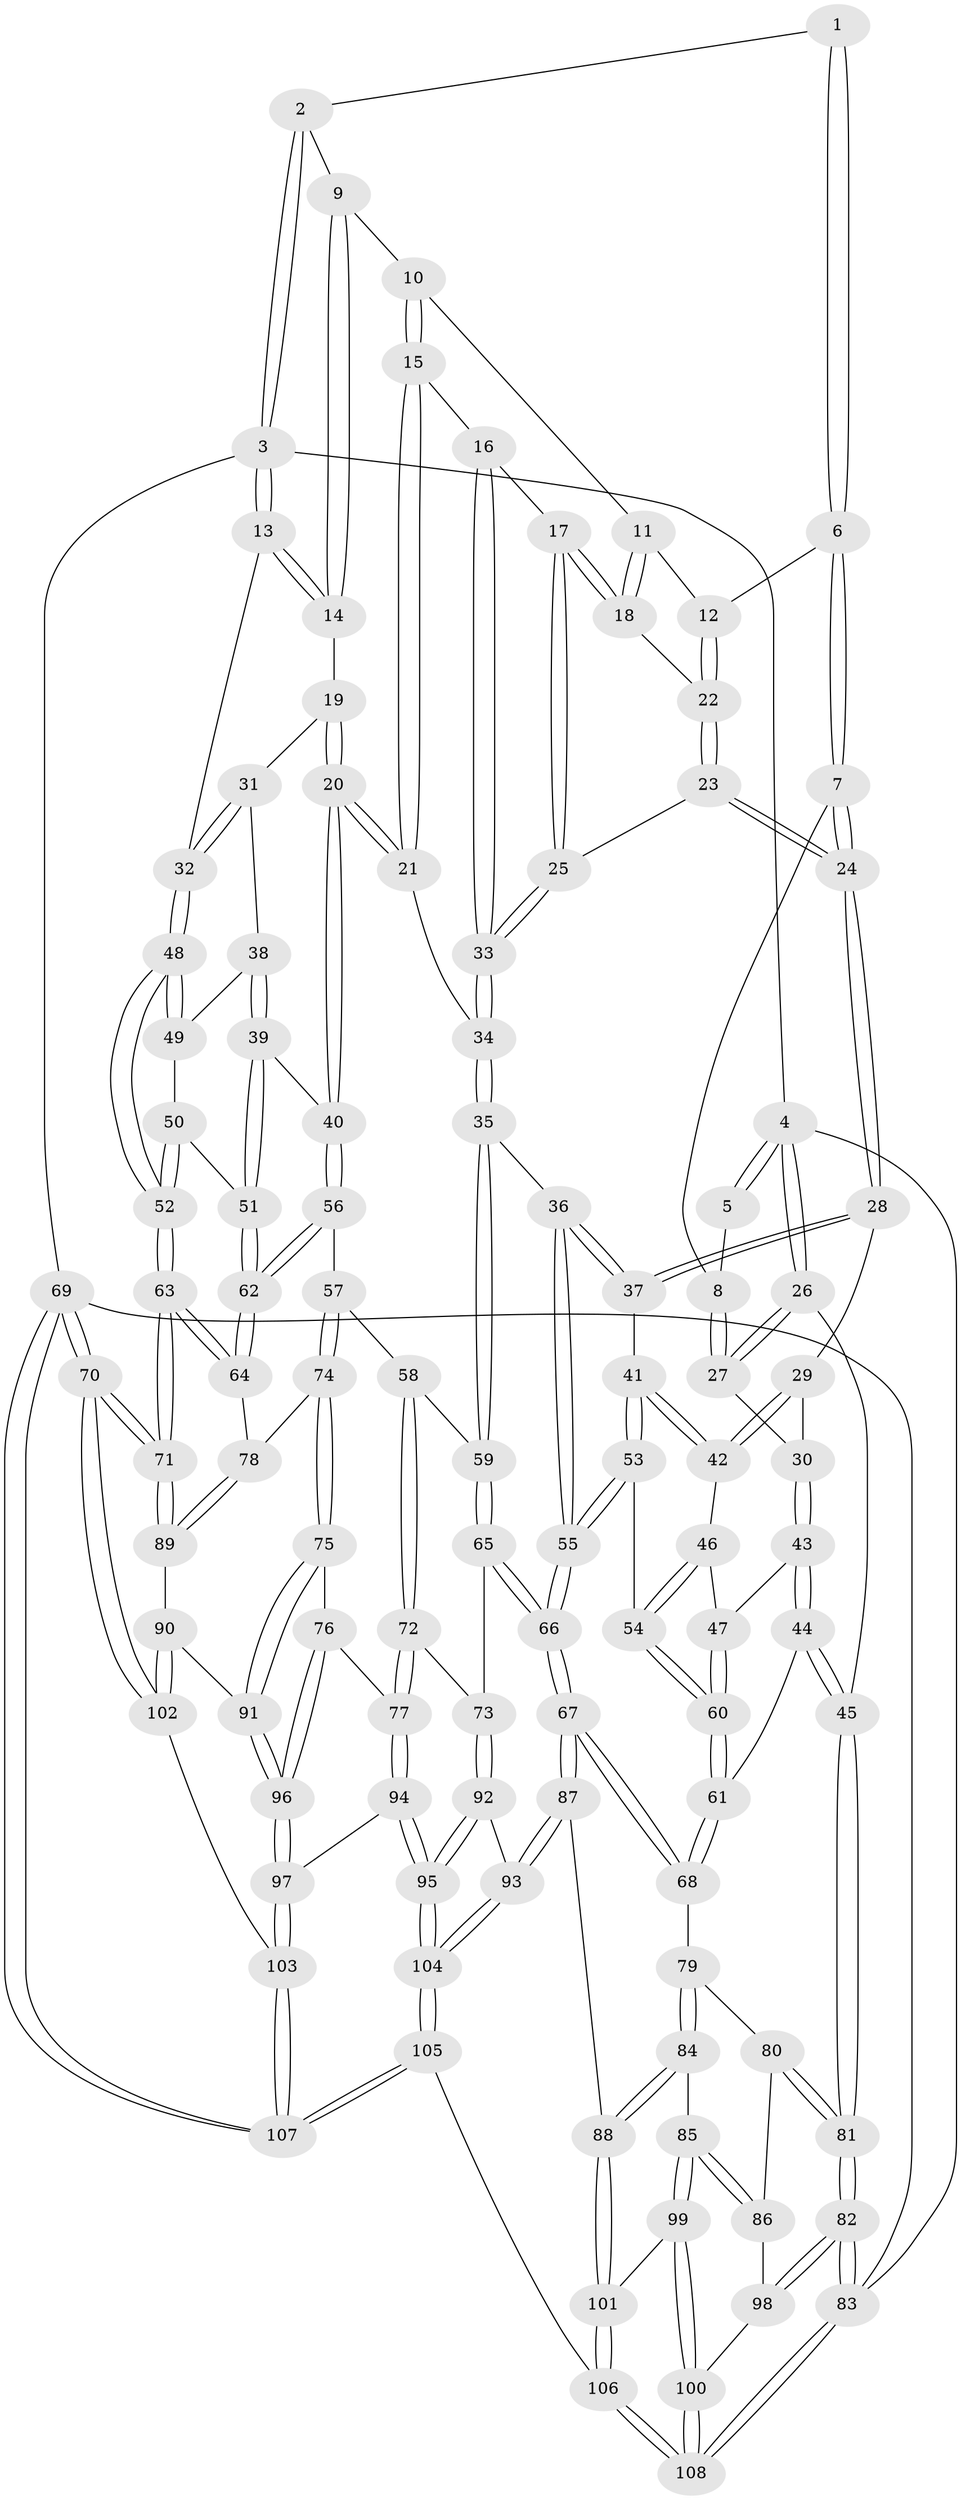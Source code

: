 // coarse degree distribution, {5: 0.23255813953488372, 6: 0.13953488372093023, 3: 0.13953488372093023, 4: 0.37209302325581395, 7: 0.046511627906976744, 9: 0.046511627906976744, 8: 0.023255813953488372}
// Generated by graph-tools (version 1.1) at 2025/21/03/04/25 18:21:19]
// undirected, 108 vertices, 267 edges
graph export_dot {
graph [start="1"]
  node [color=gray90,style=filled];
  1 [pos="+0.387688063006813+0"];
  2 [pos="+0.7519264904275016+0"];
  3 [pos="+1+0"];
  4 [pos="+0+0"];
  5 [pos="+0.2079674340489612+0"];
  6 [pos="+0.40153831094948195+0"];
  7 [pos="+0.2812901473156527+0.14190678138574755"];
  8 [pos="+0.15333047753447304+0.1320720728210671"];
  9 [pos="+0.7130936632559549+0.030323818036448277"];
  10 [pos="+0.7130275942330662+0.03038692060648424"];
  11 [pos="+0.5795631989233792+0.07971734044484566"];
  12 [pos="+0.43735151041414355+0.005223138050496729"];
  13 [pos="+1+0"];
  14 [pos="+0.8222415659321207+0.15983967947201103"];
  15 [pos="+0.6443920808420619+0.20540751548821246"];
  16 [pos="+0.6252606885275299+0.20095766010301327"];
  17 [pos="+0.5977322086481757+0.18660954630508025"];
  18 [pos="+0.5810552235383829+0.1285881086136537"];
  19 [pos="+0.8223109487005182+0.1659825905401283"];
  20 [pos="+0.7746257676788451+0.3310477549859212"];
  21 [pos="+0.7520318774751293+0.3202622106453597"];
  22 [pos="+0.45458280016183367+0.1398605860654392"];
  23 [pos="+0.4542228700854982+0.1905158068689007"];
  24 [pos="+0.3335309316041536+0.2482094885737253"];
  25 [pos="+0.480260785594442+0.2086699499039378"];
  26 [pos="+0+0"];
  27 [pos="+0.1195716238075225+0.15930372751488595"];
  28 [pos="+0.31966404743397897+0.28894339684174825"];
  29 [pos="+0.20211824445511667+0.31352060768490125"];
  30 [pos="+0.12965173569139363+0.2987091466421365"];
  31 [pos="+1+0.20833897266785364"];
  32 [pos="+1+0.14142593290233127"];
  33 [pos="+0.5174738194894647+0.3270006391048147"];
  34 [pos="+0.5186712938312347+0.34393223531936706"];
  35 [pos="+0.46837920897843355+0.41680073796371253"];
  36 [pos="+0.44931718947640065+0.41925872327438324"];
  37 [pos="+0.3687994388629793+0.36679673200887974"];
  38 [pos="+0.8427435042765781+0.3262411548177097"];
  39 [pos="+0.7812478567124596+0.33648778257660616"];
  40 [pos="+0.7774918060282867+0.3359376618564649"];
  41 [pos="+0.2875956279216688+0.4351836877041296"];
  42 [pos="+0.22832321260422248+0.4172448234432539"];
  43 [pos="+0.0666718682523707+0.35401789136884143"];
  44 [pos="+0+0.40658868100952456"];
  45 [pos="+0+0.4211348470234648"];
  46 [pos="+0.22004454533209658+0.42983934904621107"];
  47 [pos="+0.15113041710201125+0.4486274877789995"];
  48 [pos="+1+0.34976274372076566"];
  49 [pos="+0.9579230100441621+0.37047751931660505"];
  50 [pos="+0.9727977003347954+0.4313415365602687"];
  51 [pos="+0.9327577641434206+0.4694712708216157"];
  52 [pos="+1+0.37976462526643046"];
  53 [pos="+0.2799644380156661+0.5045513580752111"];
  54 [pos="+0.22592871911397217+0.5044540060283201"];
  55 [pos="+0.3602960255252499+0.5733095128344554"];
  56 [pos="+0.7355863623425207+0.45456581960133996"];
  57 [pos="+0.7217882989109365+0.4826737852936861"];
  58 [pos="+0.6016957498592612+0.5099197068626441"];
  59 [pos="+0.5685865210721813+0.500151715000082"];
  60 [pos="+0.1709616846932651+0.5332340040153427"];
  61 [pos="+0.15443321149259126+0.5627619388959214"];
  62 [pos="+0.9587145323677664+0.5471036854459945"];
  63 [pos="+1+0.6501437308826719"];
  64 [pos="+0.9941490860876661+0.6125151661707073"];
  65 [pos="+0.44910109734862347+0.6506418416447345"];
  66 [pos="+0.360968849566757+0.6480374126840717"];
  67 [pos="+0.3405219414512757+0.6708410509604885"];
  68 [pos="+0.1551071603170339+0.6069381911396301"];
  69 [pos="+1+1"];
  70 [pos="+1+1"];
  71 [pos="+1+1"];
  72 [pos="+0.5896839153968897+0.6918655136219998"];
  73 [pos="+0.549075736303721+0.7001106424418853"];
  74 [pos="+0.7847697970529537+0.6389212567047701"];
  75 [pos="+0.7828046704298725+0.6428312915024437"];
  76 [pos="+0.6649789974084409+0.7106555407998483"];
  77 [pos="+0.6405025269461033+0.7120379061294438"];
  78 [pos="+0.9870124293086876+0.6149153685406216"];
  79 [pos="+0.10452375404712795+0.6516213280998219"];
  80 [pos="+0.07938387702548406+0.6540782307085413"];
  81 [pos="+0+0.5946263453808153"];
  82 [pos="+0+0.8022419106573545"];
  83 [pos="+0+1"];
  84 [pos="+0.14847976428830073+0.7549982827691208"];
  85 [pos="+0.08958842076253122+0.7960731081482328"];
  86 [pos="+0.04265802960408565+0.7810637207697602"];
  87 [pos="+0.32712737158792804+0.7509685486377375"];
  88 [pos="+0.24220996360597172+0.8111073896702008"];
  89 [pos="+0.881791063675151+0.8050914519135727"];
  90 [pos="+0.8424062923976916+0.7994393440267303"];
  91 [pos="+0.827386608196798+0.7931868811902405"];
  92 [pos="+0.5320555116133002+0.7468592713548631"];
  93 [pos="+0.4065429171570621+0.8314122636219001"];
  94 [pos="+0.6080963372306476+0.852342714794788"];
  95 [pos="+0.5564568101657793+0.8859172249652649"];
  96 [pos="+0.735245546481813+0.8642533929855318"];
  97 [pos="+0.7346534944662946+0.8656638925029073"];
  98 [pos="+0.03037887358302568+0.7857148137261791"];
  99 [pos="+0.1029005831818904+0.9211427170328966"];
  100 [pos="+0.0811668409608217+0.9540777073174741"];
  101 [pos="+0.24066463585599376+0.8153273376531989"];
  102 [pos="+0.8468726482880874+0.9106803962161526"];
  103 [pos="+0.7431406593252142+0.9261823027706279"];
  104 [pos="+0.48496031178072785+0.992513899758241"];
  105 [pos="+0.47936276297550934+1"];
  106 [pos="+0.34479150420748633+1"];
  107 [pos="+0.6807724933977519+1"];
  108 [pos="+0+1"];
  1 -- 2;
  1 -- 6;
  1 -- 6;
  2 -- 3;
  2 -- 3;
  2 -- 9;
  3 -- 4;
  3 -- 13;
  3 -- 13;
  3 -- 69;
  4 -- 5;
  4 -- 5;
  4 -- 26;
  4 -- 26;
  4 -- 83;
  5 -- 8;
  6 -- 7;
  6 -- 7;
  6 -- 12;
  7 -- 8;
  7 -- 24;
  7 -- 24;
  8 -- 27;
  8 -- 27;
  9 -- 10;
  9 -- 14;
  9 -- 14;
  10 -- 11;
  10 -- 15;
  10 -- 15;
  11 -- 12;
  11 -- 18;
  11 -- 18;
  12 -- 22;
  12 -- 22;
  13 -- 14;
  13 -- 14;
  13 -- 32;
  14 -- 19;
  15 -- 16;
  15 -- 21;
  15 -- 21;
  16 -- 17;
  16 -- 33;
  16 -- 33;
  17 -- 18;
  17 -- 18;
  17 -- 25;
  17 -- 25;
  18 -- 22;
  19 -- 20;
  19 -- 20;
  19 -- 31;
  20 -- 21;
  20 -- 21;
  20 -- 40;
  20 -- 40;
  21 -- 34;
  22 -- 23;
  22 -- 23;
  23 -- 24;
  23 -- 24;
  23 -- 25;
  24 -- 28;
  24 -- 28;
  25 -- 33;
  25 -- 33;
  26 -- 27;
  26 -- 27;
  26 -- 45;
  27 -- 30;
  28 -- 29;
  28 -- 37;
  28 -- 37;
  29 -- 30;
  29 -- 42;
  29 -- 42;
  30 -- 43;
  30 -- 43;
  31 -- 32;
  31 -- 32;
  31 -- 38;
  32 -- 48;
  32 -- 48;
  33 -- 34;
  33 -- 34;
  34 -- 35;
  34 -- 35;
  35 -- 36;
  35 -- 59;
  35 -- 59;
  36 -- 37;
  36 -- 37;
  36 -- 55;
  36 -- 55;
  37 -- 41;
  38 -- 39;
  38 -- 39;
  38 -- 49;
  39 -- 40;
  39 -- 51;
  39 -- 51;
  40 -- 56;
  40 -- 56;
  41 -- 42;
  41 -- 42;
  41 -- 53;
  41 -- 53;
  42 -- 46;
  43 -- 44;
  43 -- 44;
  43 -- 47;
  44 -- 45;
  44 -- 45;
  44 -- 61;
  45 -- 81;
  45 -- 81;
  46 -- 47;
  46 -- 54;
  46 -- 54;
  47 -- 60;
  47 -- 60;
  48 -- 49;
  48 -- 49;
  48 -- 52;
  48 -- 52;
  49 -- 50;
  50 -- 51;
  50 -- 52;
  50 -- 52;
  51 -- 62;
  51 -- 62;
  52 -- 63;
  52 -- 63;
  53 -- 54;
  53 -- 55;
  53 -- 55;
  54 -- 60;
  54 -- 60;
  55 -- 66;
  55 -- 66;
  56 -- 57;
  56 -- 62;
  56 -- 62;
  57 -- 58;
  57 -- 74;
  57 -- 74;
  58 -- 59;
  58 -- 72;
  58 -- 72;
  59 -- 65;
  59 -- 65;
  60 -- 61;
  60 -- 61;
  61 -- 68;
  61 -- 68;
  62 -- 64;
  62 -- 64;
  63 -- 64;
  63 -- 64;
  63 -- 71;
  63 -- 71;
  64 -- 78;
  65 -- 66;
  65 -- 66;
  65 -- 73;
  66 -- 67;
  66 -- 67;
  67 -- 68;
  67 -- 68;
  67 -- 87;
  67 -- 87;
  68 -- 79;
  69 -- 70;
  69 -- 70;
  69 -- 107;
  69 -- 107;
  69 -- 83;
  70 -- 71;
  70 -- 71;
  70 -- 102;
  70 -- 102;
  71 -- 89;
  71 -- 89;
  72 -- 73;
  72 -- 77;
  72 -- 77;
  73 -- 92;
  73 -- 92;
  74 -- 75;
  74 -- 75;
  74 -- 78;
  75 -- 76;
  75 -- 91;
  75 -- 91;
  76 -- 77;
  76 -- 96;
  76 -- 96;
  77 -- 94;
  77 -- 94;
  78 -- 89;
  78 -- 89;
  79 -- 80;
  79 -- 84;
  79 -- 84;
  80 -- 81;
  80 -- 81;
  80 -- 86;
  81 -- 82;
  81 -- 82;
  82 -- 83;
  82 -- 83;
  82 -- 98;
  82 -- 98;
  83 -- 108;
  83 -- 108;
  84 -- 85;
  84 -- 88;
  84 -- 88;
  85 -- 86;
  85 -- 86;
  85 -- 99;
  85 -- 99;
  86 -- 98;
  87 -- 88;
  87 -- 93;
  87 -- 93;
  88 -- 101;
  88 -- 101;
  89 -- 90;
  90 -- 91;
  90 -- 102;
  90 -- 102;
  91 -- 96;
  91 -- 96;
  92 -- 93;
  92 -- 95;
  92 -- 95;
  93 -- 104;
  93 -- 104;
  94 -- 95;
  94 -- 95;
  94 -- 97;
  95 -- 104;
  95 -- 104;
  96 -- 97;
  96 -- 97;
  97 -- 103;
  97 -- 103;
  98 -- 100;
  99 -- 100;
  99 -- 100;
  99 -- 101;
  100 -- 108;
  100 -- 108;
  101 -- 106;
  101 -- 106;
  102 -- 103;
  103 -- 107;
  103 -- 107;
  104 -- 105;
  104 -- 105;
  105 -- 106;
  105 -- 107;
  105 -- 107;
  106 -- 108;
  106 -- 108;
}

